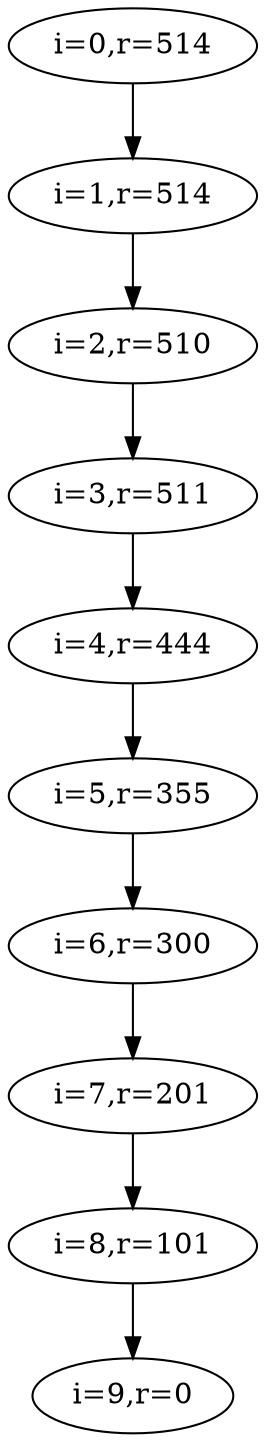 strict digraph G {
  1 [ label="i=1,r=514" ];
  2 [ label="i=2,r=510" ];
  3 [ label="i=7,r=201" ];
  4 [ label="i=8,r=101" ];
  5 [ label="i=0,r=514" ];
  6 [ label="i=6,r=300" ];
  7 [ label="i=9,r=0" ];
  8 [ label="i=4,r=444" ];
  9 [ label="i=5,r=355" ];
  10 [ label="i=3,r=511" ];
  1 -> 2;
  3 -> 4;
  5 -> 1;
  6 -> 3;
  8 -> 9;
  10 -> 8;
  2 -> 10;
  4 -> 7;
  9 -> 6;
}
